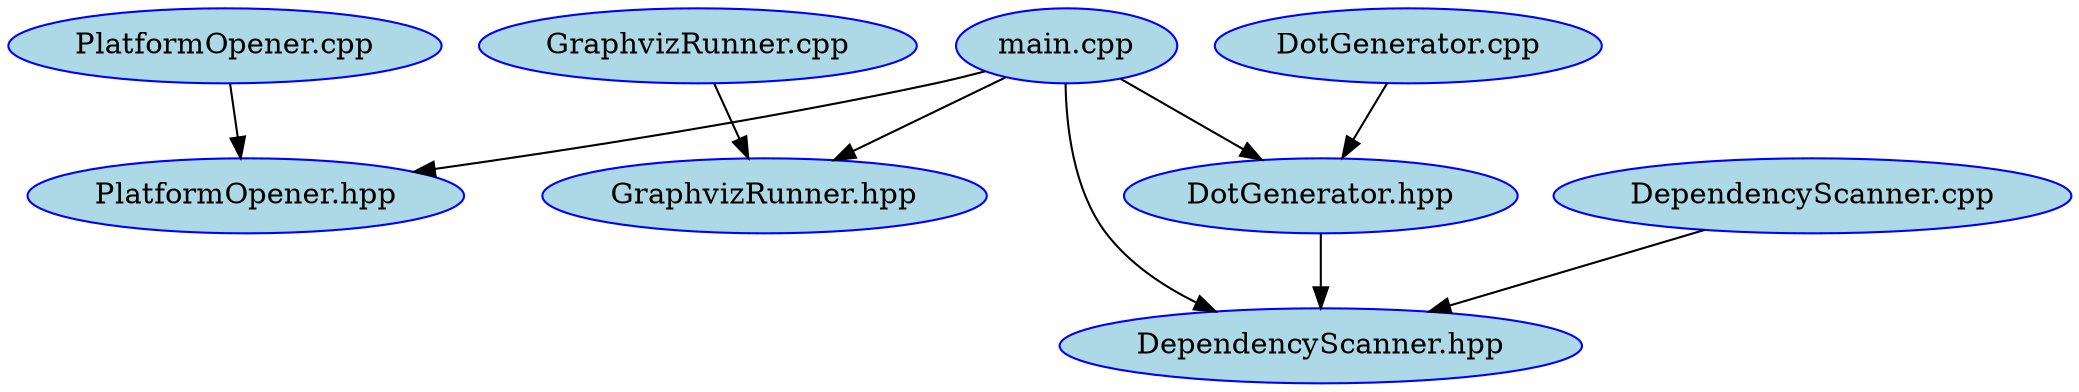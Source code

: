 digraph dependencies {
  node [color=blue, style=filled, fillcolor=lightblue];
  "main.cpp" -> "PlatformOpener.hpp";
  "main.cpp" -> "GraphvizRunner.hpp";
  "main.cpp" -> "DotGenerator.hpp";
  "main.cpp" -> "DependencyScanner.hpp";
  "PlatformOpener.cpp" -> "PlatformOpener.hpp";
  "GraphvizRunner.cpp" -> "GraphvizRunner.hpp";
  "DotGenerator.hpp" -> "DependencyScanner.hpp";
  "DependencyScanner.cpp" -> "DependencyScanner.hpp";
  "DotGenerator.cpp" -> "DotGenerator.hpp";
  "DependencyScanner.hpp";
  "GraphvizRunner.hpp";
  "PlatformOpener.hpp";
}
